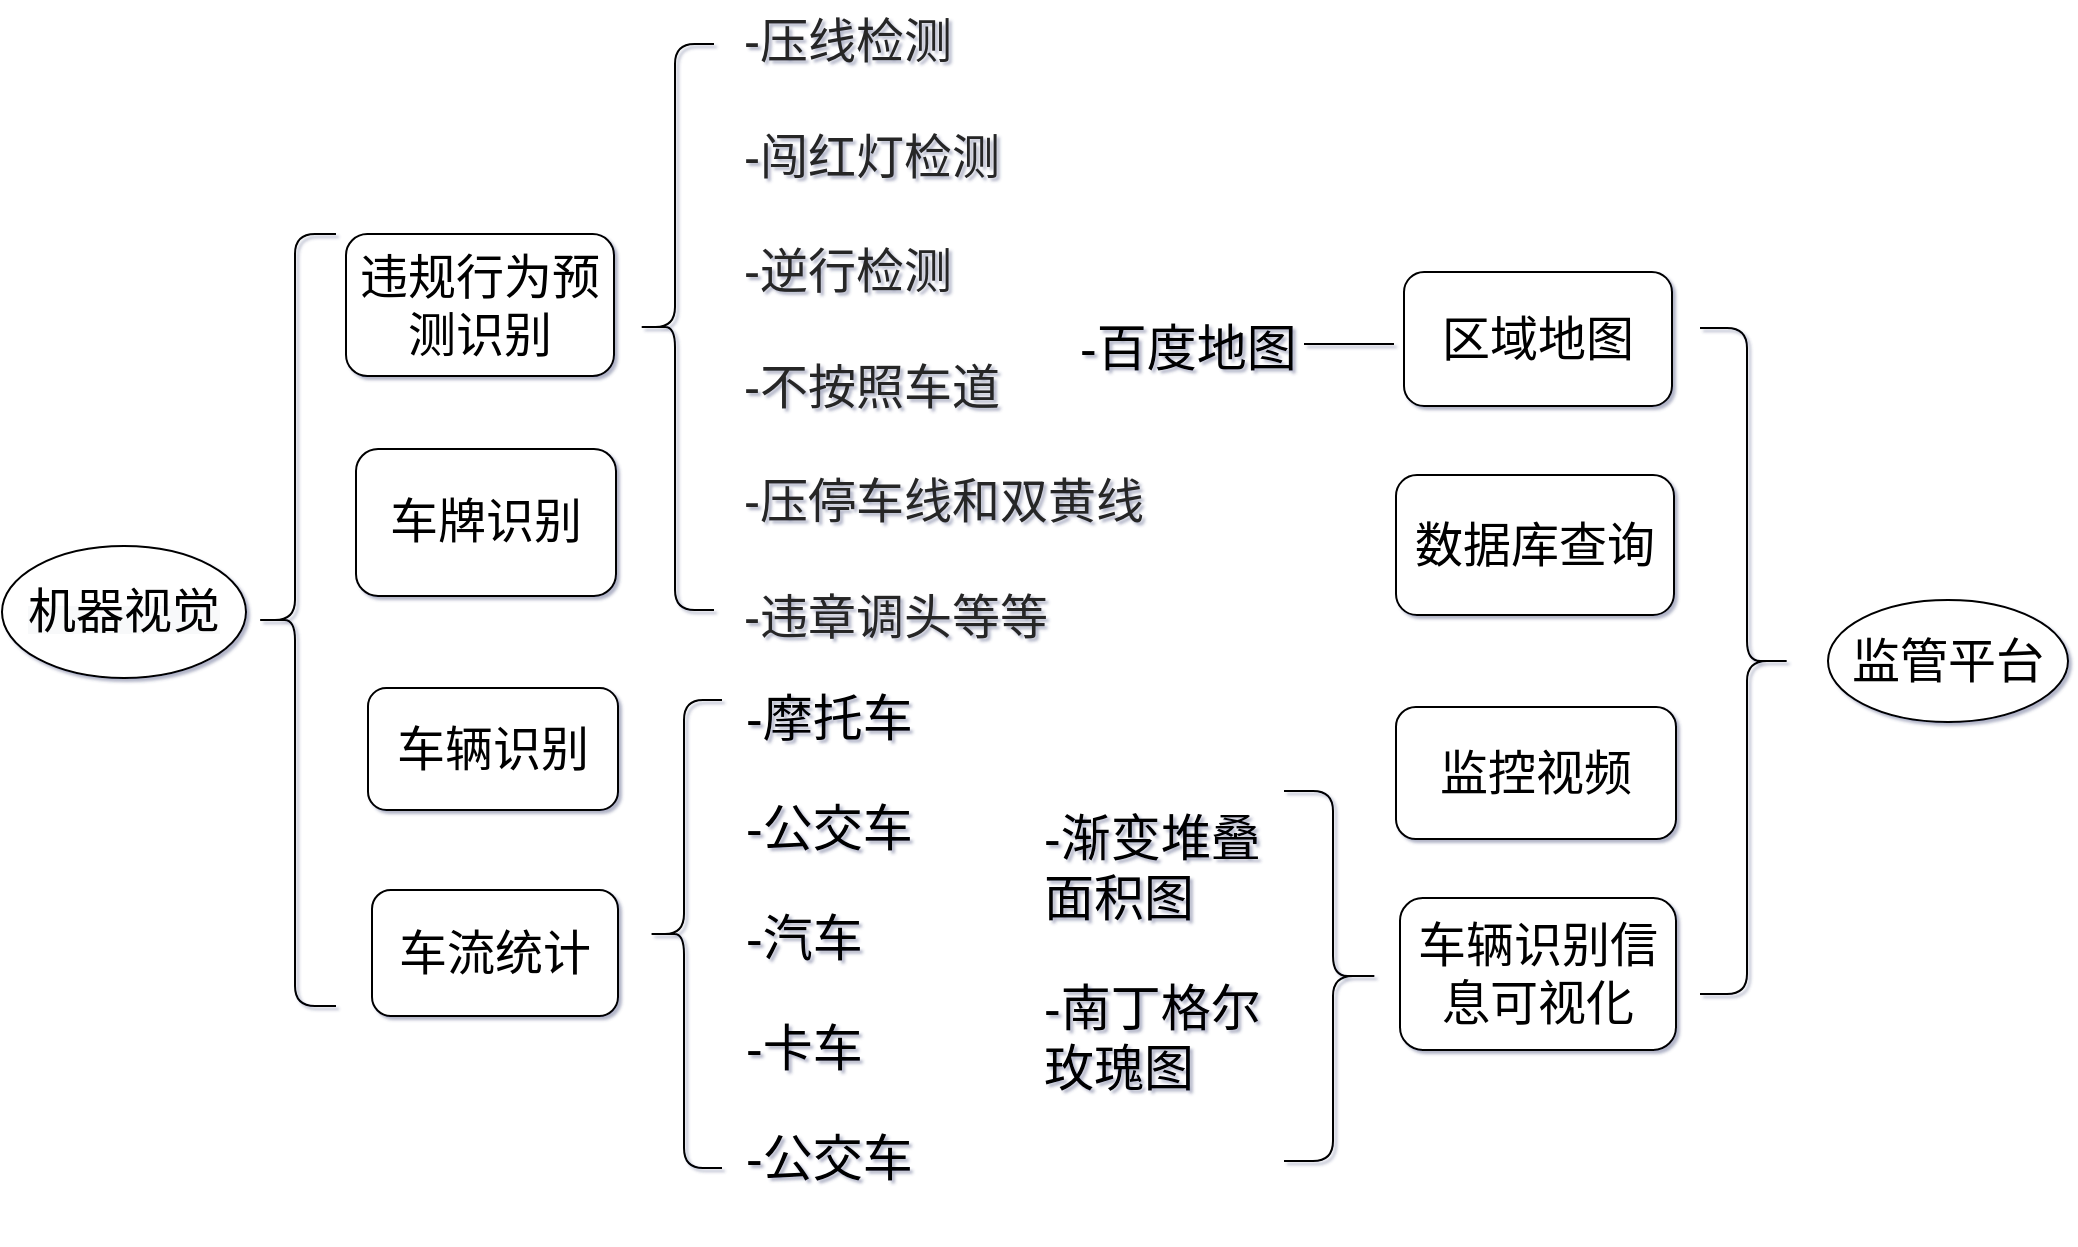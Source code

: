 <mxfile version="18.1.3" type="github">
  <diagram id="IAWx1fr4JjzV1SWlqMux" name="Page-1">
    <mxGraphModel dx="782" dy="435" grid="0" gridSize="10" guides="1" tooltips="1" connect="1" arrows="1" fold="1" page="1" pageScale="1" pageWidth="827" pageHeight="1169" math="0" shadow="1">
      <root>
        <mxCell id="0" />
        <mxCell id="1" parent="0" />
        <mxCell id="cPAABiITFuj7D-q78s9q-4" value="&lt;font style=&quot;font-size: 24px;&quot;&gt;车辆识别信息可视化&lt;/font&gt;" style="rounded=1;whiteSpace=wrap;html=1;" parent="1" vertex="1">
          <mxGeometry x="751" y="575" width="138" height="76" as="geometry" />
        </mxCell>
        <mxCell id="i2ECR_JIdhlLSkZ2RlQ1-1" value="&lt;font style=&quot;font-size: 24px;&quot;&gt;车辆识别&lt;/font&gt;" style="rounded=1;whiteSpace=wrap;html=1;" parent="1" vertex="1">
          <mxGeometry x="235" y="470" width="125" height="61" as="geometry" />
        </mxCell>
        <mxCell id="i2ECR_JIdhlLSkZ2RlQ1-2" value="&lt;font style=&quot;font-size: 24px;&quot;&gt;车牌识别&lt;/font&gt;" style="rounded=1;whiteSpace=wrap;html=1;" parent="1" vertex="1">
          <mxGeometry x="229" y="350.5" width="130" height="73.5" as="geometry" />
        </mxCell>
        <mxCell id="JDgnY8YzBCpCTlYQAXIc-1" value="&lt;font style=&quot;font-size: 24px;&quot;&gt;违规行为预测识别&lt;/font&gt;" style="rounded=1;whiteSpace=wrap;html=1;" parent="1" vertex="1">
          <mxGeometry x="224" y="243" width="134" height="71" as="geometry" />
        </mxCell>
        <mxCell id="i2ECR_JIdhlLSkZ2RlQ1-3" value="&lt;font style=&quot;font-size: 24px;&quot;&gt;&lt;font style=&quot;&quot;&gt;车流统&lt;/font&gt;计&lt;/font&gt;" style="rounded=1;whiteSpace=wrap;html=1;" parent="1" vertex="1">
          <mxGeometry x="237" y="571" width="123" height="63" as="geometry" />
        </mxCell>
        <mxCell id="cPAABiITFuj7D-q78s9q-6" value="&lt;font style=&quot;font-size: 24px;&quot;&gt;区域地图&lt;/font&gt;" style="rounded=1;whiteSpace=wrap;html=1;" parent="1" vertex="1">
          <mxGeometry x="753" y="262" width="134" height="67" as="geometry" />
        </mxCell>
        <mxCell id="cPAABiITFuj7D-q78s9q-5" value="&lt;font style=&quot;font-size: 24px;&quot;&gt;监控视频&lt;/font&gt;" style="rounded=1;whiteSpace=wrap;html=1;" parent="1" vertex="1">
          <mxGeometry x="749" y="479.5" width="140" height="66" as="geometry" />
        </mxCell>
        <mxCell id="JDgnY8YzBCpCTlYQAXIc-7" value="&lt;font style=&quot;font-size: 24px;&quot;&gt;数据库查询&lt;/font&gt;" style="rounded=1;whiteSpace=wrap;html=1;" parent="1" vertex="1">
          <mxGeometry x="749" y="363.5" width="139" height="70" as="geometry" />
        </mxCell>
        <mxCell id="PTGbUWEcEf8BXhBStH72-2" value="&lt;span style=&quot;color: rgb(0, 0, 0); font-family: Helvetica; font-style: normal; font-variant-ligatures: normal; font-variant-caps: normal; font-weight: 400; letter-spacing: normal; orphans: 2; text-align: center; text-indent: 0px; text-transform: none; widows: 2; word-spacing: 0px; -webkit-text-stroke-width: 0px; background-color: rgb(248, 249, 250); text-decoration-style: initial; text-decoration-color: initial; float: none; display: inline !important;&quot;&gt;&lt;font style=&quot;font-size: 24px;&quot;&gt;机器视觉&lt;/font&gt;&lt;/span&gt;" style="ellipse;whiteSpace=wrap;html=1;" parent="1" vertex="1">
          <mxGeometry x="52" y="399" width="122" height="66" as="geometry" />
        </mxCell>
        <mxCell id="PTGbUWEcEf8BXhBStH72-3" value="" style="shape=curlyBracket;whiteSpace=wrap;html=1;rounded=1;" parent="1" vertex="1">
          <mxGeometry x="178" y="243" width="41" height="386" as="geometry" />
        </mxCell>
        <mxCell id="PTGbUWEcEf8BXhBStH72-4" value="&lt;p style=&quot;language:zh-CN;margin-top:0pt;margin-bottom:0pt;margin-left:0in;&#xa;text-align:left;direction:ltr;unicode-bidi:embed;mso-line-break-override:none;&#xa;word-break:normal;punctuation-wrap:hanging&quot;&gt;&lt;span style=&quot;font-size:18.0pt;&#xa;font-family:微软雅黑;mso-ascii-font-family:微软雅黑;mso-fareast-font-family:微软雅黑;&#xa;mso-bidi-font-family:+mn-cs;mso-bidi-theme-font:minor-bidi;color:#262626;&#xa;mso-color-index:1;mso-font-kerning:12.0pt;language:en-US;mso-style-textfill-type:&#xa;solid;mso-style-textfill-fill-themecolor:text1;mso-style-textfill-fill-color:&#xa;#262626;mso-style-textfill-fill-alpha:100.0%;mso-style-textfill-fill-colortransforms:&#xa;&amp;quot;lumm=85000 lumo=15000&amp;quot;&quot;&gt;-&lt;/span&gt;&lt;span style=&quot;font-size:18.0pt;font-family:&#xa;微软雅黑;mso-ascii-font-family:微软雅黑;mso-fareast-font-family:微软雅黑;mso-bidi-font-family:&#xa;+mn-cs;mso-bidi-theme-font:minor-bidi;color:#262626;mso-color-index:1;&#xa;mso-font-kerning:12.0pt;language:zh-CN;mso-style-textfill-type:solid;&#xa;mso-style-textfill-fill-themecolor:text1;mso-style-textfill-fill-color:#262626;&#xa;mso-style-textfill-fill-alpha:100.0%;mso-style-textfill-fill-colortransforms:&#xa;&amp;quot;lumm=85000 lumo=15000&amp;quot;&quot;&gt;压线检测&lt;/span&gt;&lt;/p&gt;&#xa;&#xa;&lt;p style=&quot;language:zh-CN;margin-top:0pt;margin-bottom:0pt;margin-left:0in;&#xa;text-align:left;direction:ltr;unicode-bidi:embed;mso-line-break-override:none;&#xa;word-break:normal;punctuation-wrap:hanging&quot;&gt;&lt;span style=&quot;font-size:18.0pt;&#xa;font-family:微软雅黑;mso-ascii-font-family:微软雅黑;mso-fareast-font-family:微软雅黑;&#xa;mso-bidi-font-family:+mn-cs;mso-bidi-theme-font:minor-bidi;color:#262626;&#xa;mso-color-index:1;mso-font-kerning:12.0pt;language:en-US;mso-style-textfill-type:&#xa;solid;mso-style-textfill-fill-themecolor:text1;mso-style-textfill-fill-color:&#xa;#262626;mso-style-textfill-fill-alpha:100.0%;mso-style-textfill-fill-colortransforms:&#xa;&amp;quot;lumm=85000 lumo=15000&amp;quot;&quot;&gt;-&lt;/span&gt;&lt;span style=&quot;font-size:18.0pt;font-family:&#xa;微软雅黑;mso-ascii-font-family:微软雅黑;mso-fareast-font-family:微软雅黑;mso-bidi-font-family:&#xa;+mn-cs;mso-bidi-theme-font:minor-bidi;color:#262626;mso-color-index:1;&#xa;mso-font-kerning:12.0pt;language:zh-CN;mso-style-textfill-type:solid;&#xa;mso-style-textfill-fill-themecolor:text1;mso-style-textfill-fill-color:#262626;&#xa;mso-style-textfill-fill-alpha:100.0%;mso-style-textfill-fill-colortransforms:&#xa;&amp;quot;lumm=85000 lumo=15000&amp;quot;&quot;&gt;闯红灯检测&lt;/span&gt;&lt;/p&gt;&#xa;&#xa;&lt;p style=&quot;language:zh-CN;margin-top:0pt;margin-bottom:0pt;margin-left:0in;&#xa;text-align:left;direction:ltr;unicode-bidi:embed;mso-line-break-override:none;&#xa;word-break:normal;punctuation-wrap:hanging&quot;&gt;&lt;span style=&quot;font-size:18.0pt;&#xa;font-family:微软雅黑;mso-ascii-font-family:微软雅黑;mso-fareast-font-family:微软雅黑;&#xa;mso-bidi-font-family:+mn-cs;mso-bidi-theme-font:minor-bidi;color:#262626;&#xa;mso-color-index:1;mso-font-kerning:12.0pt;language:en-US;mso-style-textfill-type:&#xa;solid;mso-style-textfill-fill-themecolor:text1;mso-style-textfill-fill-color:&#xa;#262626;mso-style-textfill-fill-alpha:100.0%;mso-style-textfill-fill-colortransforms:&#xa;&amp;quot;lumm=85000 lumo=15000&amp;quot;&quot;&gt;-&lt;/span&gt;&lt;span style=&quot;font-size:18.0pt;font-family:&#xa;微软雅黑;mso-ascii-font-family:微软雅黑;mso-fareast-font-family:微软雅黑;mso-bidi-font-family:&#xa;+mn-cs;mso-bidi-theme-font:minor-bidi;color:#262626;mso-color-index:1;&#xa;mso-font-kerning:12.0pt;language:zh-CN;mso-style-textfill-type:solid;&#xa;mso-style-textfill-fill-themecolor:text1;mso-style-textfill-fill-color:#262626;&#xa;mso-style-textfill-fill-alpha:100.0%;mso-style-textfill-fill-colortransforms:&#xa;&amp;quot;lumm=85000 lumo=15000&amp;quot;&quot;&gt;逆行检测&lt;/span&gt;&lt;/p&gt;&#xa;&#xa;&lt;p style=&quot;language:zh-CN;margin-top:0pt;margin-bottom:0pt;margin-left:0in;&#xa;text-align:left;direction:ltr;unicode-bidi:embed;mso-line-break-override:none;&#xa;word-break:normal;punctuation-wrap:hanging&quot;&gt;&lt;span style=&quot;font-size:18.0pt;&#xa;font-family:微软雅黑;mso-ascii-font-family:微软雅黑;mso-fareast-font-family:微软雅黑;&#xa;mso-bidi-font-family:+mn-cs;mso-bidi-theme-font:minor-bidi;color:#262626;&#xa;mso-color-index:1;mso-font-kerning:12.0pt;language:en-US;mso-style-textfill-type:&#xa;solid;mso-style-textfill-fill-themecolor:text1;mso-style-textfill-fill-color:&#xa;#262626;mso-style-textfill-fill-alpha:100.0%;mso-style-textfill-fill-colortransforms:&#xa;&amp;quot;lumm=85000 lumo=15000&amp;quot;&quot;&gt;-&lt;/span&gt;&lt;span style=&quot;font-size:18.0pt;font-family:&#xa;微软雅黑;mso-ascii-font-family:微软雅黑;mso-fareast-font-family:微软雅黑;mso-bidi-font-family:&#xa;+mn-cs;mso-bidi-theme-font:minor-bidi;color:#262626;mso-color-index:1;&#xa;mso-font-kerning:12.0pt;language:zh-CN;mso-style-textfill-type:solid;&#xa;mso-style-textfill-fill-themecolor:text1;mso-style-textfill-fill-color:#262626;&#xa;mso-style-textfill-fill-alpha:100.0%;mso-style-textfill-fill-colortransforms:&#xa;&amp;quot;lumm=85000 lumo=15000&amp;quot;&quot;&gt;不按照车道&lt;/span&gt;&lt;/p&gt;&#xa;&#xa;&lt;p style=&quot;language:zh-CN;margin-top:0pt;margin-bottom:0pt;margin-left:0in;&#xa;text-align:left;direction:ltr;unicode-bidi:embed;mso-line-break-override:none;&#xa;word-break:normal;punctuation-wrap:hanging&quot;&gt;&lt;span style=&quot;font-size:18.0pt;&#xa;font-family:微软雅黑;mso-ascii-font-family:微软雅黑;mso-fareast-font-family:微软雅黑;&#xa;mso-bidi-font-family:+mn-cs;mso-bidi-theme-font:minor-bidi;color:#262626;&#xa;mso-color-index:1;mso-font-kerning:12.0pt;language:en-US;mso-style-textfill-type:&#xa;solid;mso-style-textfill-fill-themecolor:text1;mso-style-textfill-fill-color:&#xa;#262626;mso-style-textfill-fill-alpha:100.0%;mso-style-textfill-fill-colortransforms:&#xa;&amp;quot;lumm=85000 lumo=15000&amp;quot;&quot;&gt;-&lt;/span&gt;&lt;span style=&quot;font-size:18.0pt;font-family:&#xa;微软雅黑;mso-ascii-font-family:微软雅黑;mso-fareast-font-family:微软雅黑;mso-bidi-font-family:&#xa;+mn-cs;mso-bidi-theme-font:minor-bidi;color:#262626;mso-color-index:1;&#xa;mso-font-kerning:12.0pt;language:zh-CN;mso-style-textfill-type:solid;&#xa;mso-style-textfill-fill-themecolor:text1;mso-style-textfill-fill-color:#262626;&#xa;mso-style-textfill-fill-alpha:100.0%;mso-style-textfill-fill-colortransforms:&#xa;&amp;quot;lumm=85000 lumo=15000&amp;quot;&quot;&gt;压停车线和双黄线&lt;/span&gt;&lt;/p&gt;&#xa;&#xa;&lt;p style=&quot;language:zh-CN;margin-top:0pt;margin-bottom:0pt;margin-left:0in;&#xa;text-align:left;direction:ltr;unicode-bidi:embed;mso-line-break-override:none;&#xa;word-break:normal;punctuation-wrap:hanging&quot;&gt;&lt;span style=&quot;font-size:18.0pt;&#xa;font-family:微软雅黑;mso-ascii-font-family:微软雅黑;mso-fareast-font-family:微软雅黑;&#xa;mso-bidi-font-family:+mn-cs;mso-bidi-theme-font:minor-bidi;color:#262626;&#xa;mso-color-index:1;mso-font-kerning:12.0pt;language:en-US;mso-style-textfill-type:&#xa;solid;mso-style-textfill-fill-themecolor:text1;mso-style-textfill-fill-color:&#xa;#262626;mso-style-textfill-fill-alpha:100.0%;mso-style-textfill-fill-colortransforms:&#xa;&amp;quot;lumm=85000 lumo=15000&amp;quot;&quot;&gt;-&lt;/span&gt;&lt;span style=&quot;font-size:18.0pt;font-family:&#xa;微软雅黑;mso-ascii-font-family:微软雅黑;mso-fareast-font-family:微软雅黑;mso-bidi-font-family:&#xa;+mn-cs;mso-bidi-theme-font:minor-bidi;color:#262626;mso-color-index:1;&#xa;mso-font-kerning:12.0pt;language:zh-CN;mso-style-textfill-type:solid;&#xa;mso-style-textfill-fill-themecolor:text1;mso-style-textfill-fill-color:#262626;&#xa;mso-style-textfill-fill-alpha:100.0%;mso-style-textfill-fill-colortransforms:&#xa;&amp;quot;lumm=85000 lumo=15000&amp;quot;&quot;&gt;违章调头等等&lt;/span&gt;&lt;/p&gt;" style="text;whiteSpace=wrap;html=1;" parent="1" vertex="1">
          <mxGeometry x="420.997" y="126" width="220" height="266" as="geometry" />
        </mxCell>
        <mxCell id="PTGbUWEcEf8BXhBStH72-5" value="" style="shape=curlyBracket;whiteSpace=wrap;html=1;rounded=1;size=0.5;" parent="1" vertex="1">
          <mxGeometry x="374" y="476" width="38" height="234" as="geometry" />
        </mxCell>
        <mxCell id="PTGbUWEcEf8BXhBStH72-6" value="&lt;span style=&quot;font-size: 24px;&quot;&gt;监管平台&lt;/span&gt;" style="ellipse;whiteSpace=wrap;html=1;" parent="1" vertex="1">
          <mxGeometry x="965" y="426" width="120" height="61" as="geometry" />
        </mxCell>
        <mxCell id="PTGbUWEcEf8BXhBStH72-7" value="" style="shape=curlyBracket;whiteSpace=wrap;html=1;rounded=1;rotation=-180;" parent="1" vertex="1">
          <mxGeometry x="901" y="290" width="47" height="333" as="geometry" />
        </mxCell>
        <mxCell id="CSyrwQmgaBnJX1XPtn6i-3" value="" style="shape=curlyBracket;whiteSpace=wrap;html=1;rounded=1;size=0.5;" vertex="1" parent="1">
          <mxGeometry x="369" y="148" width="39" height="283" as="geometry" />
        </mxCell>
        <mxCell id="CSyrwQmgaBnJX1XPtn6i-4" value="&lt;p style=&quot;font-size: 25px;&quot;&gt;&lt;span&gt;&lt;font style=&quot;font-size: 25px;&quot;&gt;-摩托车&lt;/font&gt;&lt;/span&gt;&lt;/p&gt;&lt;p style=&quot;font-size: 25px;&quot;&gt;&lt;span style=&quot;background-color: initial;&quot;&gt;-公交车&lt;/span&gt;&lt;/p&gt;&lt;p style=&quot;font-size: 25px;&quot;&gt;&lt;span style=&quot;background-color: initial;&quot;&gt;-汽车&lt;/span&gt;&lt;/p&gt;&lt;p style=&quot;font-size: 25px;&quot;&gt;&lt;span style=&quot;background-color: initial;&quot;&gt;-卡车&lt;/span&gt;&lt;/p&gt;&lt;p style=&quot;font-size: 25px;&quot;&gt;&lt;span style=&quot;background-color: initial;&quot;&gt;-公交车&lt;/span&gt;&lt;/p&gt;" style="text;whiteSpace=wrap;html=1;shadow=1;align=left;" vertex="1" parent="1">
          <mxGeometry x="422" y="438" width="184" height="276" as="geometry" />
        </mxCell>
        <mxCell id="CSyrwQmgaBnJX1XPtn6i-5" value="" style="shape=curlyBracket;whiteSpace=wrap;html=1;rounded=1;rotation=-180;" vertex="1" parent="1">
          <mxGeometry x="693" y="521.5" width="49" height="185" as="geometry" />
        </mxCell>
        <mxCell id="CSyrwQmgaBnJX1XPtn6i-7" value="&lt;p style=&quot;font-size: 25px;&quot;&gt;&lt;/p&gt;&lt;span style=&quot;font-size: 25px;&quot;&gt;-渐变堆叠面积图&lt;/span&gt;&lt;p style=&quot;font-size: 25px;&quot;&gt;&lt;span style=&quot;background-color: initial;&quot;&gt;-南丁格尔&lt;/span&gt;&lt;span style=&quot;background-color: initial;&quot;&gt;玫瑰图&lt;/span&gt;&lt;/p&gt;" style="text;whiteSpace=wrap;html=1;shadow=1;align=left;" vertex="1" parent="1">
          <mxGeometry x="571" y="498" width="111" height="206" as="geometry" />
        </mxCell>
        <mxCell id="CSyrwQmgaBnJX1XPtn6i-9" value="" style="endArrow=none;html=1;rounded=0;fontFamily=Helvetica;fontSize=25;" edge="1" parent="1">
          <mxGeometry width="50" height="50" relative="1" as="geometry">
            <mxPoint x="703" y="298" as="sourcePoint" />
            <mxPoint x="748" y="298" as="targetPoint" />
          </mxGeometry>
        </mxCell>
        <mxCell id="CSyrwQmgaBnJX1XPtn6i-10" value="&lt;p style=&quot;font-size: 25px;&quot;&gt;&lt;/p&gt;&lt;span style=&quot;font-size: 25px;&quot;&gt;-百度地图&lt;br&gt;&lt;/span&gt;" style="text;whiteSpace=wrap;html=1;shadow=1;align=left;" vertex="1" parent="1">
          <mxGeometry x="589" y="252.5" width="114" height="76.5" as="geometry" />
        </mxCell>
      </root>
    </mxGraphModel>
  </diagram>
</mxfile>
